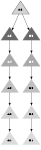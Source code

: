 digraph uni {

size = 1.0
rankdir=TD;

A6,A5,A4,A3,A2,A1,B5,B4,B3,B2,B1
  [shape="triangle", regular=true, style=filled,
   fixedsize=true, width=1]
  A5,B5 [color="dimgray", fontcolor=white]
  A4,B4 [color="darkgray", fontcolor=white]
  A3,B3 [color="gray"]
  A2,B2 [color="lightgray"]
  A1,B1 [color="gainsboro"]
  A6->A5->A4->A3->A2->A1
  A6->B5->B4->B3->B2->B1
}
